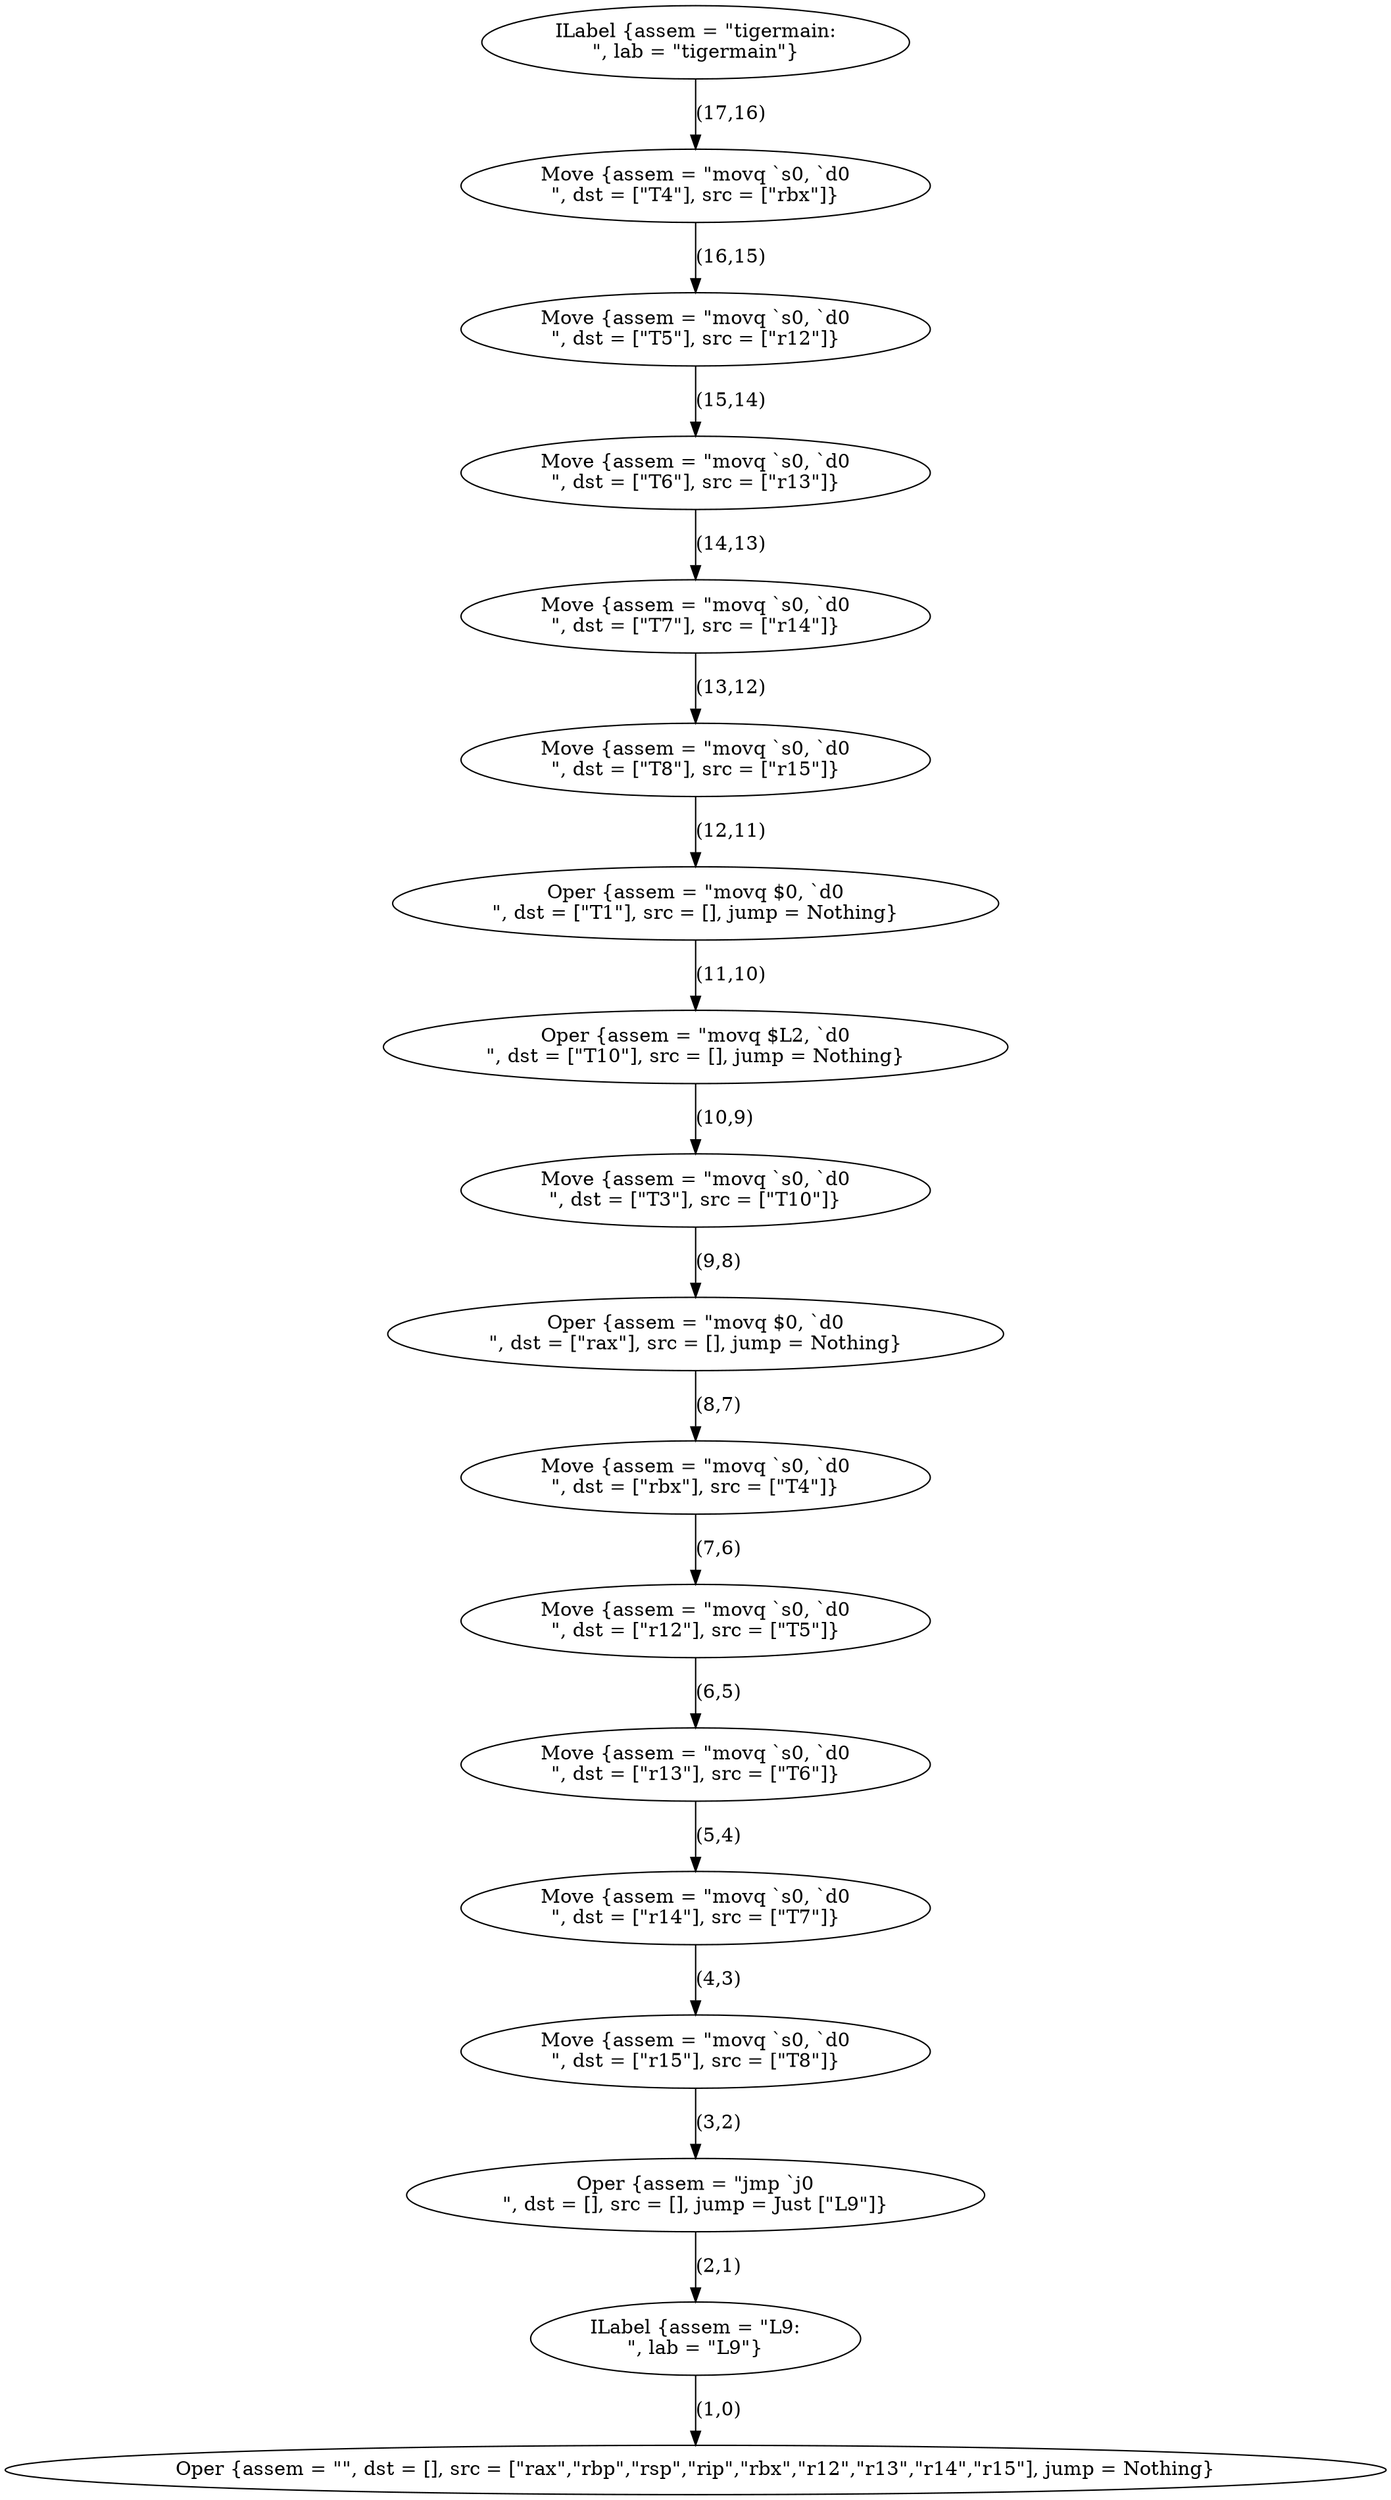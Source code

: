 strict digraph FlowGraph {
    17 [label="ILabel {assem = \"tigermain:\n\", lab = \"tigermain\"}"];
    16 [label="Move {assem = \"movq `s0, `d0\n\", dst = [\"T4\"], src = [\"rbx\"]}"];
    15 [label="Move {assem = \"movq `s0, `d0\n\", dst = [\"T5\"], src = [\"r12\"]}"];
    14 [label="Move {assem = \"movq `s0, `d0\n\", dst = [\"T6\"], src = [\"r13\"]}"];
    13 [label="Move {assem = \"movq `s0, `d0\n\", dst = [\"T7\"], src = [\"r14\"]}"];
    12 [label="Move {assem = \"movq `s0, `d0\n\", dst = [\"T8\"], src = [\"r15\"]}"];
    11 [label="Oper {assem = \"movq $0, `d0\n\", dst = [\"T1\"], src = [], jump = Nothing}"];
    10 [label="Oper {assem = \"movq $L2, `d0\n\", dst = [\"T10\"], src = [], jump = Nothing}"];
    9 [label="Move {assem = \"movq `s0, `d0\n\", dst = [\"T3\"], src = [\"T10\"]}"];
    8 [label="Oper {assem = \"movq $0, `d0\n\", dst = [\"rax\"], src = [], jump = Nothing}"];
    7 [label="Move {assem = \"movq `s0, `d0\n\", dst = [\"rbx\"], src = [\"T4\"]}"];
    6 [label="Move {assem = \"movq `s0, `d0\n\", dst = [\"r12\"], src = [\"T5\"]}"];
    5 [label="Move {assem = \"movq `s0, `d0\n\", dst = [\"r13\"], src = [\"T6\"]}"];
    4 [label="Move {assem = \"movq `s0, `d0\n\", dst = [\"r14\"], src = [\"T7\"]}"];
    3 [label="Move {assem = \"movq `s0, `d0\n\", dst = [\"r15\"], src = [\"T8\"]}"];
    2 [label="Oper {assem = \"jmp `j0\n\", dst = [], src = [], jump = Just [\"L9\"]}"];
    1 [label="ILabel {assem = \"L9:\n\", lab = \"L9\"}"];
    0 [label="Oper {assem = \"\", dst = [], src = [\"rax\",\"rbp\",\"rsp\",\"rip\",\"rbx\",\"r12\",\"r13\",\"r14\",\"r15\"], jump = Nothing}"];
    17 -> 16 [label="(17,16)"];
    16 -> 15 [label="(16,15)"];
    15 -> 14 [label="(15,14)"];
    14 -> 13 [label="(14,13)"];
    13 -> 12 [label="(13,12)"];
    12 -> 11 [label="(12,11)"];
    11 -> 10 [label="(11,10)"];
    10 -> 9 [label="(10,9)"];
    9 -> 8 [label="(9,8)"];
    8 -> 7 [label="(8,7)"];
    7 -> 6 [label="(7,6)"];
    6 -> 5 [label="(6,5)"];
    5 -> 4 [label="(5,4)"];
    4 -> 3 [label="(4,3)"];
    3 -> 2 [label="(3,2)"];
    2 -> 1 [label="(2,1)"];
    1 -> 0 [label="(1,0)"];
}